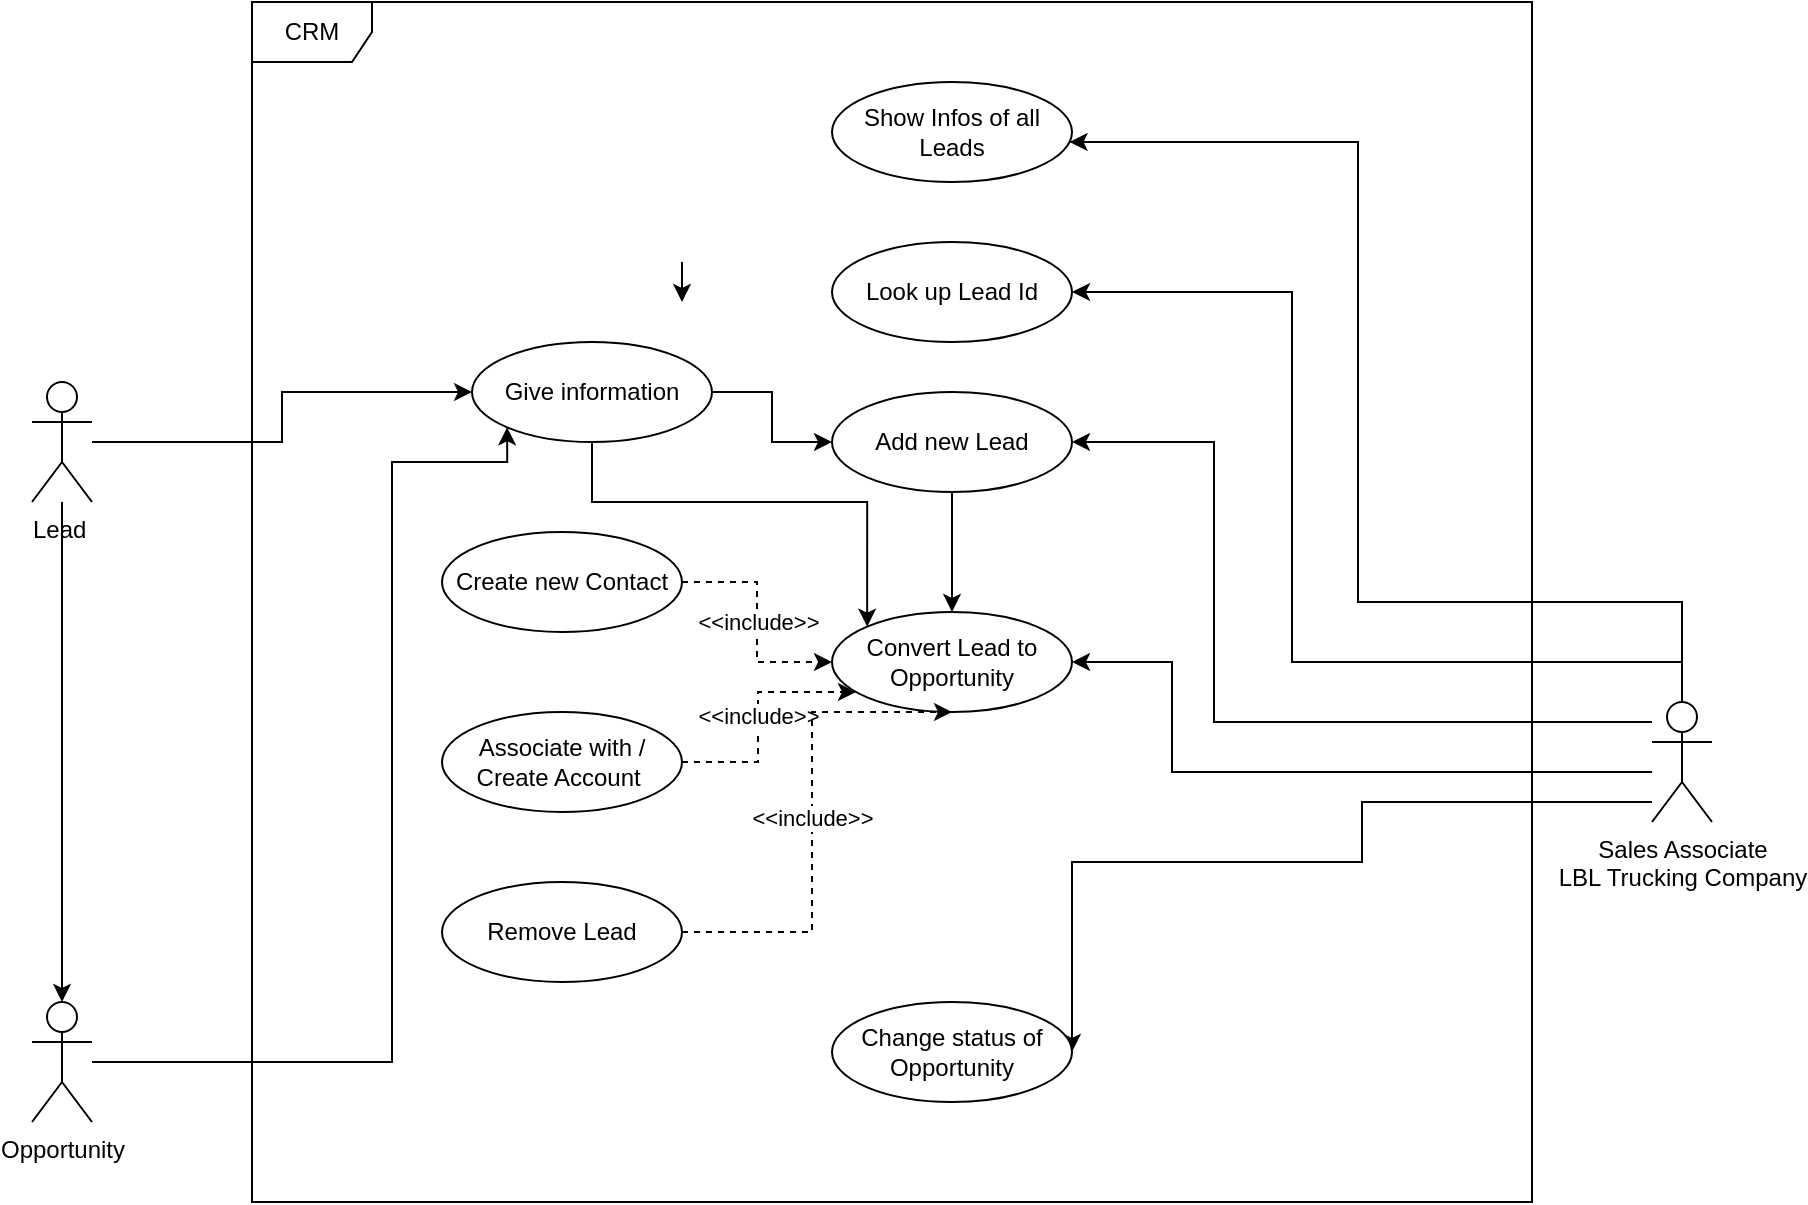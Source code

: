 <mxfile version="14.7.0" type="github">
  <diagram id="uepm27GZW6QaMHYSkk2W" name="Page-1">
    <mxGraphModel dx="1422" dy="762" grid="1" gridSize="10" guides="1" tooltips="1" connect="1" arrows="1" fold="1" page="1" pageScale="1" pageWidth="850" pageHeight="1100" math="0" shadow="0">
      <root>
        <mxCell id="0" />
        <mxCell id="1" parent="0" />
        <mxCell id="ALXNxxHO2Kq9_t0prwxv-1" value="CRM" style="shape=umlFrame;whiteSpace=wrap;html=1;" vertex="1" parent="1">
          <mxGeometry x="170" y="10" width="640" height="600" as="geometry" />
        </mxCell>
        <mxCell id="ALXNxxHO2Kq9_t0prwxv-31" style="edgeStyle=orthogonalEdgeStyle;rounded=0;orthogonalLoop=1;jettySize=auto;html=1;entryX=1;entryY=0.5;entryDx=0;entryDy=0;" edge="1" parent="1" source="ALXNxxHO2Kq9_t0prwxv-8" target="ALXNxxHO2Kq9_t0prwxv-9">
          <mxGeometry relative="1" as="geometry">
            <Array as="points">
              <mxPoint x="651" y="370" />
              <mxPoint x="651" y="230" />
            </Array>
          </mxGeometry>
        </mxCell>
        <mxCell id="ALXNxxHO2Kq9_t0prwxv-32" style="edgeStyle=orthogonalEdgeStyle;rounded=0;orthogonalLoop=1;jettySize=auto;html=1;entryX=1;entryY=0.5;entryDx=0;entryDy=0;" edge="1" parent="1" source="ALXNxxHO2Kq9_t0prwxv-8" target="ALXNxxHO2Kq9_t0prwxv-10">
          <mxGeometry relative="1" as="geometry">
            <Array as="points">
              <mxPoint x="630" y="395" />
              <mxPoint x="630" y="340" />
            </Array>
          </mxGeometry>
        </mxCell>
        <mxCell id="ALXNxxHO2Kq9_t0prwxv-42" style="edgeStyle=orthogonalEdgeStyle;rounded=0;orthogonalLoop=1;jettySize=auto;html=1;" edge="1" parent="1" source="ALXNxxHO2Kq9_t0prwxv-8" target="ALXNxxHO2Kq9_t0prwxv-41">
          <mxGeometry relative="1" as="geometry">
            <Array as="points">
              <mxPoint x="885" y="310" />
              <mxPoint x="723" y="310" />
              <mxPoint x="723" y="80" />
            </Array>
          </mxGeometry>
        </mxCell>
        <mxCell id="ALXNxxHO2Kq9_t0prwxv-47" style="edgeStyle=orthogonalEdgeStyle;rounded=0;orthogonalLoop=1;jettySize=auto;html=1;entryX=1;entryY=0.5;entryDx=0;entryDy=0;" edge="1" parent="1" source="ALXNxxHO2Kq9_t0prwxv-8" target="ALXNxxHO2Kq9_t0prwxv-46">
          <mxGeometry relative="1" as="geometry">
            <Array as="points">
              <mxPoint x="725" y="410" />
              <mxPoint x="725" y="440" />
            </Array>
          </mxGeometry>
        </mxCell>
        <mxCell id="ALXNxxHO2Kq9_t0prwxv-50" style="edgeStyle=orthogonalEdgeStyle;rounded=0;orthogonalLoop=1;jettySize=auto;html=1;entryX=1;entryY=0.5;entryDx=0;entryDy=0;" edge="1" parent="1" source="ALXNxxHO2Kq9_t0prwxv-8" target="ALXNxxHO2Kq9_t0prwxv-48">
          <mxGeometry relative="1" as="geometry">
            <Array as="points">
              <mxPoint x="885" y="340" />
              <mxPoint x="690" y="340" />
              <mxPoint x="690" y="155" />
            </Array>
          </mxGeometry>
        </mxCell>
        <mxCell id="ALXNxxHO2Kq9_t0prwxv-8" value="Sales Associate &lt;br&gt;LBL Trucking Company" style="shape=umlActor;verticalLabelPosition=bottom;verticalAlign=top;html=1;" vertex="1" parent="1">
          <mxGeometry x="870" y="360" width="30" height="60" as="geometry" />
        </mxCell>
        <mxCell id="ALXNxxHO2Kq9_t0prwxv-9" value="Add new Lead" style="ellipse;whiteSpace=wrap;html=1;" vertex="1" parent="1">
          <mxGeometry x="460" y="205" width="120" height="50" as="geometry" />
        </mxCell>
        <mxCell id="ALXNxxHO2Kq9_t0prwxv-10" value="Convert Lead to Opportunity" style="ellipse;whiteSpace=wrap;html=1;" vertex="1" parent="1">
          <mxGeometry x="460" y="315" width="120" height="50" as="geometry" />
        </mxCell>
        <mxCell id="ALXNxxHO2Kq9_t0prwxv-11" value="" style="endArrow=classic;html=1;entryX=0.5;entryY=0;entryDx=0;entryDy=0;" edge="1" parent="1" source="ALXNxxHO2Kq9_t0prwxv-9" target="ALXNxxHO2Kq9_t0prwxv-10">
          <mxGeometry width="50" height="50" relative="1" as="geometry">
            <mxPoint x="525" y="555" as="sourcePoint" />
            <mxPoint x="575" y="505" as="targetPoint" />
          </mxGeometry>
        </mxCell>
        <mxCell id="ALXNxxHO2Kq9_t0prwxv-37" value="&amp;lt;&amp;lt;include&amp;gt;&amp;gt;" style="edgeStyle=orthogonalEdgeStyle;rounded=0;orthogonalLoop=1;jettySize=auto;html=1;dashed=1;" edge="1" parent="1" source="ALXNxxHO2Kq9_t0prwxv-35" target="ALXNxxHO2Kq9_t0prwxv-10">
          <mxGeometry relative="1" as="geometry" />
        </mxCell>
        <mxCell id="12" value="" style="endArrow=classic;html=1;entryX=0.5;entryY=0;entryDx=0;entryDy=0;" edge="1" parent="1">
          <mxGeometry width="50" height="50" relative="1" as="geometry">
            <mxPoint x="385" y="140" as="sourcePoint" />
            <mxPoint x="385" y="160" as="targetPoint" />
          </mxGeometry>
        </mxCell>
        <mxCell id="ALXNxxHO2Kq9_t0prwxv-35" value="Create new Contact" style="ellipse;whiteSpace=wrap;html=1;" vertex="1" parent="1">
          <mxGeometry x="265" y="275" width="120" height="50" as="geometry" />
        </mxCell>
        <mxCell id="ALXNxxHO2Kq9_t0prwxv-39" value="&amp;lt;&amp;lt;include&amp;gt;&amp;gt;" style="edgeStyle=orthogonalEdgeStyle;rounded=0;orthogonalLoop=1;jettySize=auto;html=1;dashed=1;" edge="1" parent="1" source="ALXNxxHO2Kq9_t0prwxv-38" target="ALXNxxHO2Kq9_t0prwxv-10">
          <mxGeometry relative="1" as="geometry">
            <Array as="points">
              <mxPoint x="423" y="390" />
              <mxPoint x="423" y="355" />
            </Array>
          </mxGeometry>
        </mxCell>
        <mxCell id="ALXNxxHO2Kq9_t0prwxv-38" value="Associate with / Create Account&amp;nbsp;" style="ellipse;whiteSpace=wrap;html=1;" vertex="1" parent="1">
          <mxGeometry x="265" y="365" width="120" height="50" as="geometry" />
        </mxCell>
        <mxCell id="ALXNxxHO2Kq9_t0prwxv-41" value="Show Infos of all Leads" style="ellipse;whiteSpace=wrap;html=1;" vertex="1" parent="1">
          <mxGeometry x="460" y="50" width="120" height="50" as="geometry" />
        </mxCell>
        <mxCell id="ALXNxxHO2Kq9_t0prwxv-45" style="edgeStyle=orthogonalEdgeStyle;rounded=0;orthogonalLoop=1;jettySize=auto;html=1;" edge="1" parent="1" source="ALXNxxHO2Kq9_t0prwxv-43" target="ALXNxxHO2Kq9_t0prwxv-44">
          <mxGeometry relative="1" as="geometry" />
        </mxCell>
        <mxCell id="ALXNxxHO2Kq9_t0prwxv-57" style="edgeStyle=orthogonalEdgeStyle;rounded=0;orthogonalLoop=1;jettySize=auto;html=1;entryX=0;entryY=0.5;entryDx=0;entryDy=0;" edge="1" parent="1" source="ALXNxxHO2Kq9_t0prwxv-43" target="ALXNxxHO2Kq9_t0prwxv-56">
          <mxGeometry relative="1" as="geometry" />
        </mxCell>
        <mxCell id="ALXNxxHO2Kq9_t0prwxv-43" value="Lead&amp;nbsp;" style="shape=umlActor;verticalLabelPosition=bottom;verticalAlign=top;html=1;outlineConnect=0;" vertex="1" parent="1">
          <mxGeometry x="60" y="200" width="30" height="60" as="geometry" />
        </mxCell>
        <mxCell id="ALXNxxHO2Kq9_t0prwxv-58" style="edgeStyle=orthogonalEdgeStyle;rounded=0;orthogonalLoop=1;jettySize=auto;html=1;entryX=0;entryY=1;entryDx=0;entryDy=0;" edge="1" parent="1" source="ALXNxxHO2Kq9_t0prwxv-44" target="ALXNxxHO2Kq9_t0prwxv-56">
          <mxGeometry relative="1" as="geometry">
            <Array as="points">
              <mxPoint x="240" y="540" />
              <mxPoint x="240" y="240" />
              <mxPoint x="298" y="240" />
            </Array>
          </mxGeometry>
        </mxCell>
        <mxCell id="ALXNxxHO2Kq9_t0prwxv-44" value="Opportunity" style="shape=umlActor;verticalLabelPosition=bottom;verticalAlign=top;html=1;outlineConnect=0;" vertex="1" parent="1">
          <mxGeometry x="60" y="510" width="30" height="60" as="geometry" />
        </mxCell>
        <mxCell id="ALXNxxHO2Kq9_t0prwxv-46" value="Change status of Opportunity" style="ellipse;whiteSpace=wrap;html=1;" vertex="1" parent="1">
          <mxGeometry x="460" y="510" width="120" height="50" as="geometry" />
        </mxCell>
        <mxCell id="ALXNxxHO2Kq9_t0prwxv-48" value="Look up Lead Id" style="ellipse;whiteSpace=wrap;html=1;" vertex="1" parent="1">
          <mxGeometry x="460" y="130" width="120" height="50" as="geometry" />
        </mxCell>
        <mxCell id="ALXNxxHO2Kq9_t0prwxv-55" value="&amp;lt;&amp;lt;include&amp;gt;&amp;gt;" style="edgeStyle=orthogonalEdgeStyle;rounded=0;orthogonalLoop=1;jettySize=auto;html=1;entryX=0.5;entryY=1;entryDx=0;entryDy=0;dashed=1;" edge="1" parent="1" source="ALXNxxHO2Kq9_t0prwxv-53" target="ALXNxxHO2Kq9_t0prwxv-10">
          <mxGeometry relative="1" as="geometry">
            <Array as="points">
              <mxPoint x="450" y="475" />
              <mxPoint x="450" y="365" />
            </Array>
          </mxGeometry>
        </mxCell>
        <mxCell id="ALXNxxHO2Kq9_t0prwxv-53" value="Remove Lead" style="ellipse;whiteSpace=wrap;html=1;" vertex="1" parent="1">
          <mxGeometry x="265" y="450" width="120" height="50" as="geometry" />
        </mxCell>
        <mxCell id="ALXNxxHO2Kq9_t0prwxv-59" style="edgeStyle=orthogonalEdgeStyle;rounded=0;orthogonalLoop=1;jettySize=auto;html=1;entryX=0;entryY=0.5;entryDx=0;entryDy=0;" edge="1" parent="1" source="ALXNxxHO2Kq9_t0prwxv-56" target="ALXNxxHO2Kq9_t0prwxv-9">
          <mxGeometry relative="1" as="geometry" />
        </mxCell>
        <mxCell id="ALXNxxHO2Kq9_t0prwxv-60" style="edgeStyle=orthogonalEdgeStyle;rounded=0;orthogonalLoop=1;jettySize=auto;html=1;entryX=0;entryY=0;entryDx=0;entryDy=0;" edge="1" parent="1" source="ALXNxxHO2Kq9_t0prwxv-56" target="ALXNxxHO2Kq9_t0prwxv-10">
          <mxGeometry relative="1" as="geometry">
            <Array as="points">
              <mxPoint x="340" y="260" />
              <mxPoint x="478" y="260" />
            </Array>
          </mxGeometry>
        </mxCell>
        <mxCell id="ALXNxxHO2Kq9_t0prwxv-56" value="Give information" style="ellipse;whiteSpace=wrap;html=1;" vertex="1" parent="1">
          <mxGeometry x="280" y="180" width="120" height="50" as="geometry" />
        </mxCell>
      </root>
    </mxGraphModel>
  </diagram>
</mxfile>
